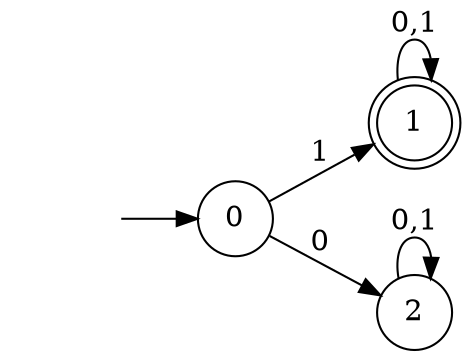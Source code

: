 digraph finite_state_machine{
	rankdir=LR;
	node [shape = doublecircle]; 1;
	node [shape = circle];
	init [shape=none, label=""];
	init -> 0;
	0 -> 1 [label = "1"];
	0 -> 2 [label = "0"];
	1 -> 1 [label = "0,1"];
	2 -> 2 [label = "0,1"];
}
